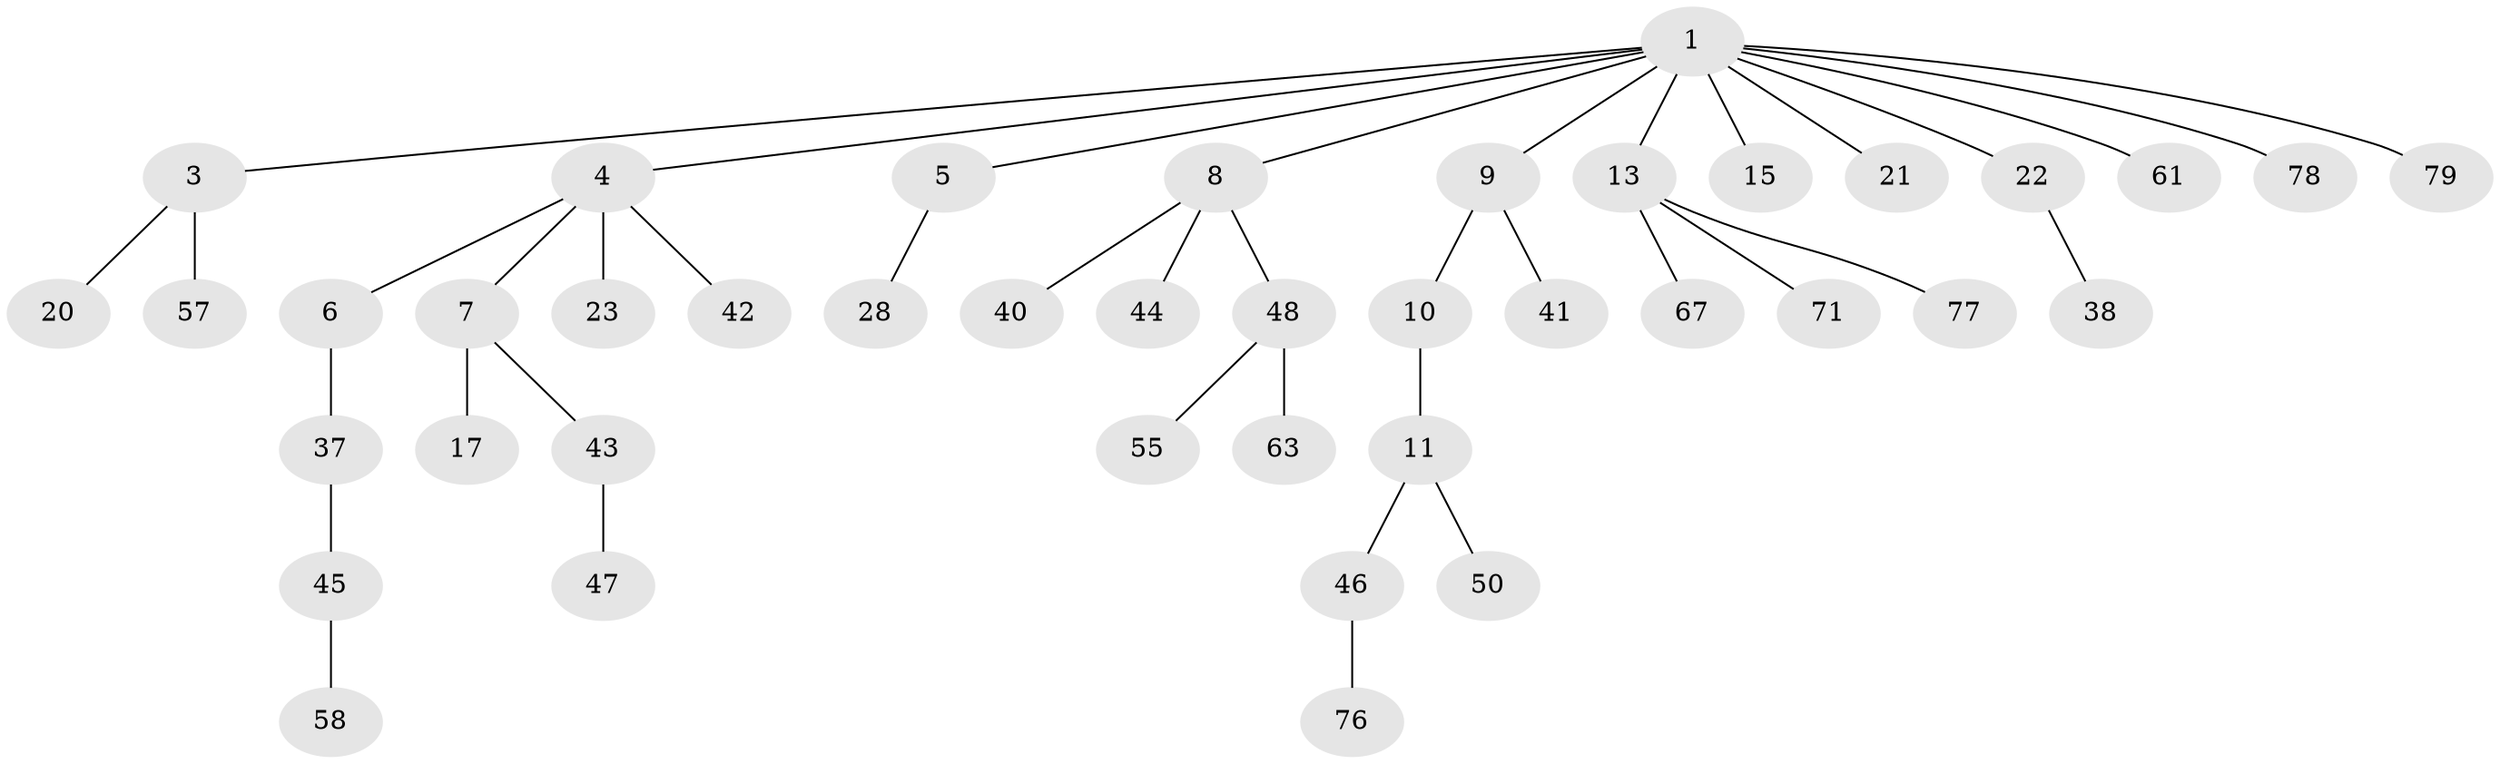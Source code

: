 // original degree distribution, {6: 0.012195121951219513, 8: 0.012195121951219513, 3: 0.12195121951219512, 5: 0.024390243902439025, 2: 0.34146341463414637, 4: 0.04878048780487805, 1: 0.43902439024390244}
// Generated by graph-tools (version 1.1) at 2025/15/03/09/25 04:15:37]
// undirected, 41 vertices, 40 edges
graph export_dot {
graph [start="1"]
  node [color=gray90,style=filled];
  1 [super="+2"];
  3;
  4;
  5 [super="+25"];
  6 [super="+16"];
  7;
  8 [super="+14+18+12"];
  9 [super="+32"];
  10;
  11 [super="+31+60"];
  13 [super="+51+24"];
  15 [super="+34+66"];
  17 [super="+52"];
  20;
  21 [super="+35+39"];
  22 [super="+33+69+59+26"];
  23 [super="+54+82"];
  28;
  37;
  38 [super="+74"];
  40;
  41;
  42;
  43;
  44 [super="+49"];
  45;
  46;
  47 [super="+53"];
  48;
  50;
  55 [super="+65"];
  57;
  58;
  61;
  63 [super="+64"];
  67;
  71;
  76 [super="+80"];
  77;
  78;
  79;
  1 -- 3;
  1 -- 9;
  1 -- 15;
  1 -- 21;
  1 -- 79;
  1 -- 4;
  1 -- 5;
  1 -- 8;
  1 -- 13;
  1 -- 78;
  1 -- 22;
  1 -- 61;
  3 -- 20;
  3 -- 57;
  4 -- 6;
  4 -- 7;
  4 -- 23;
  4 -- 42;
  5 -- 28;
  6 -- 37;
  7 -- 17;
  7 -- 43;
  8 -- 48;
  8 -- 40;
  8 -- 44;
  9 -- 10;
  9 -- 41;
  10 -- 11;
  11 -- 46;
  11 -- 50;
  13 -- 67;
  13 -- 77;
  13 -- 71;
  22 -- 38;
  37 -- 45;
  43 -- 47;
  45 -- 58;
  46 -- 76;
  48 -- 55;
  48 -- 63;
}
